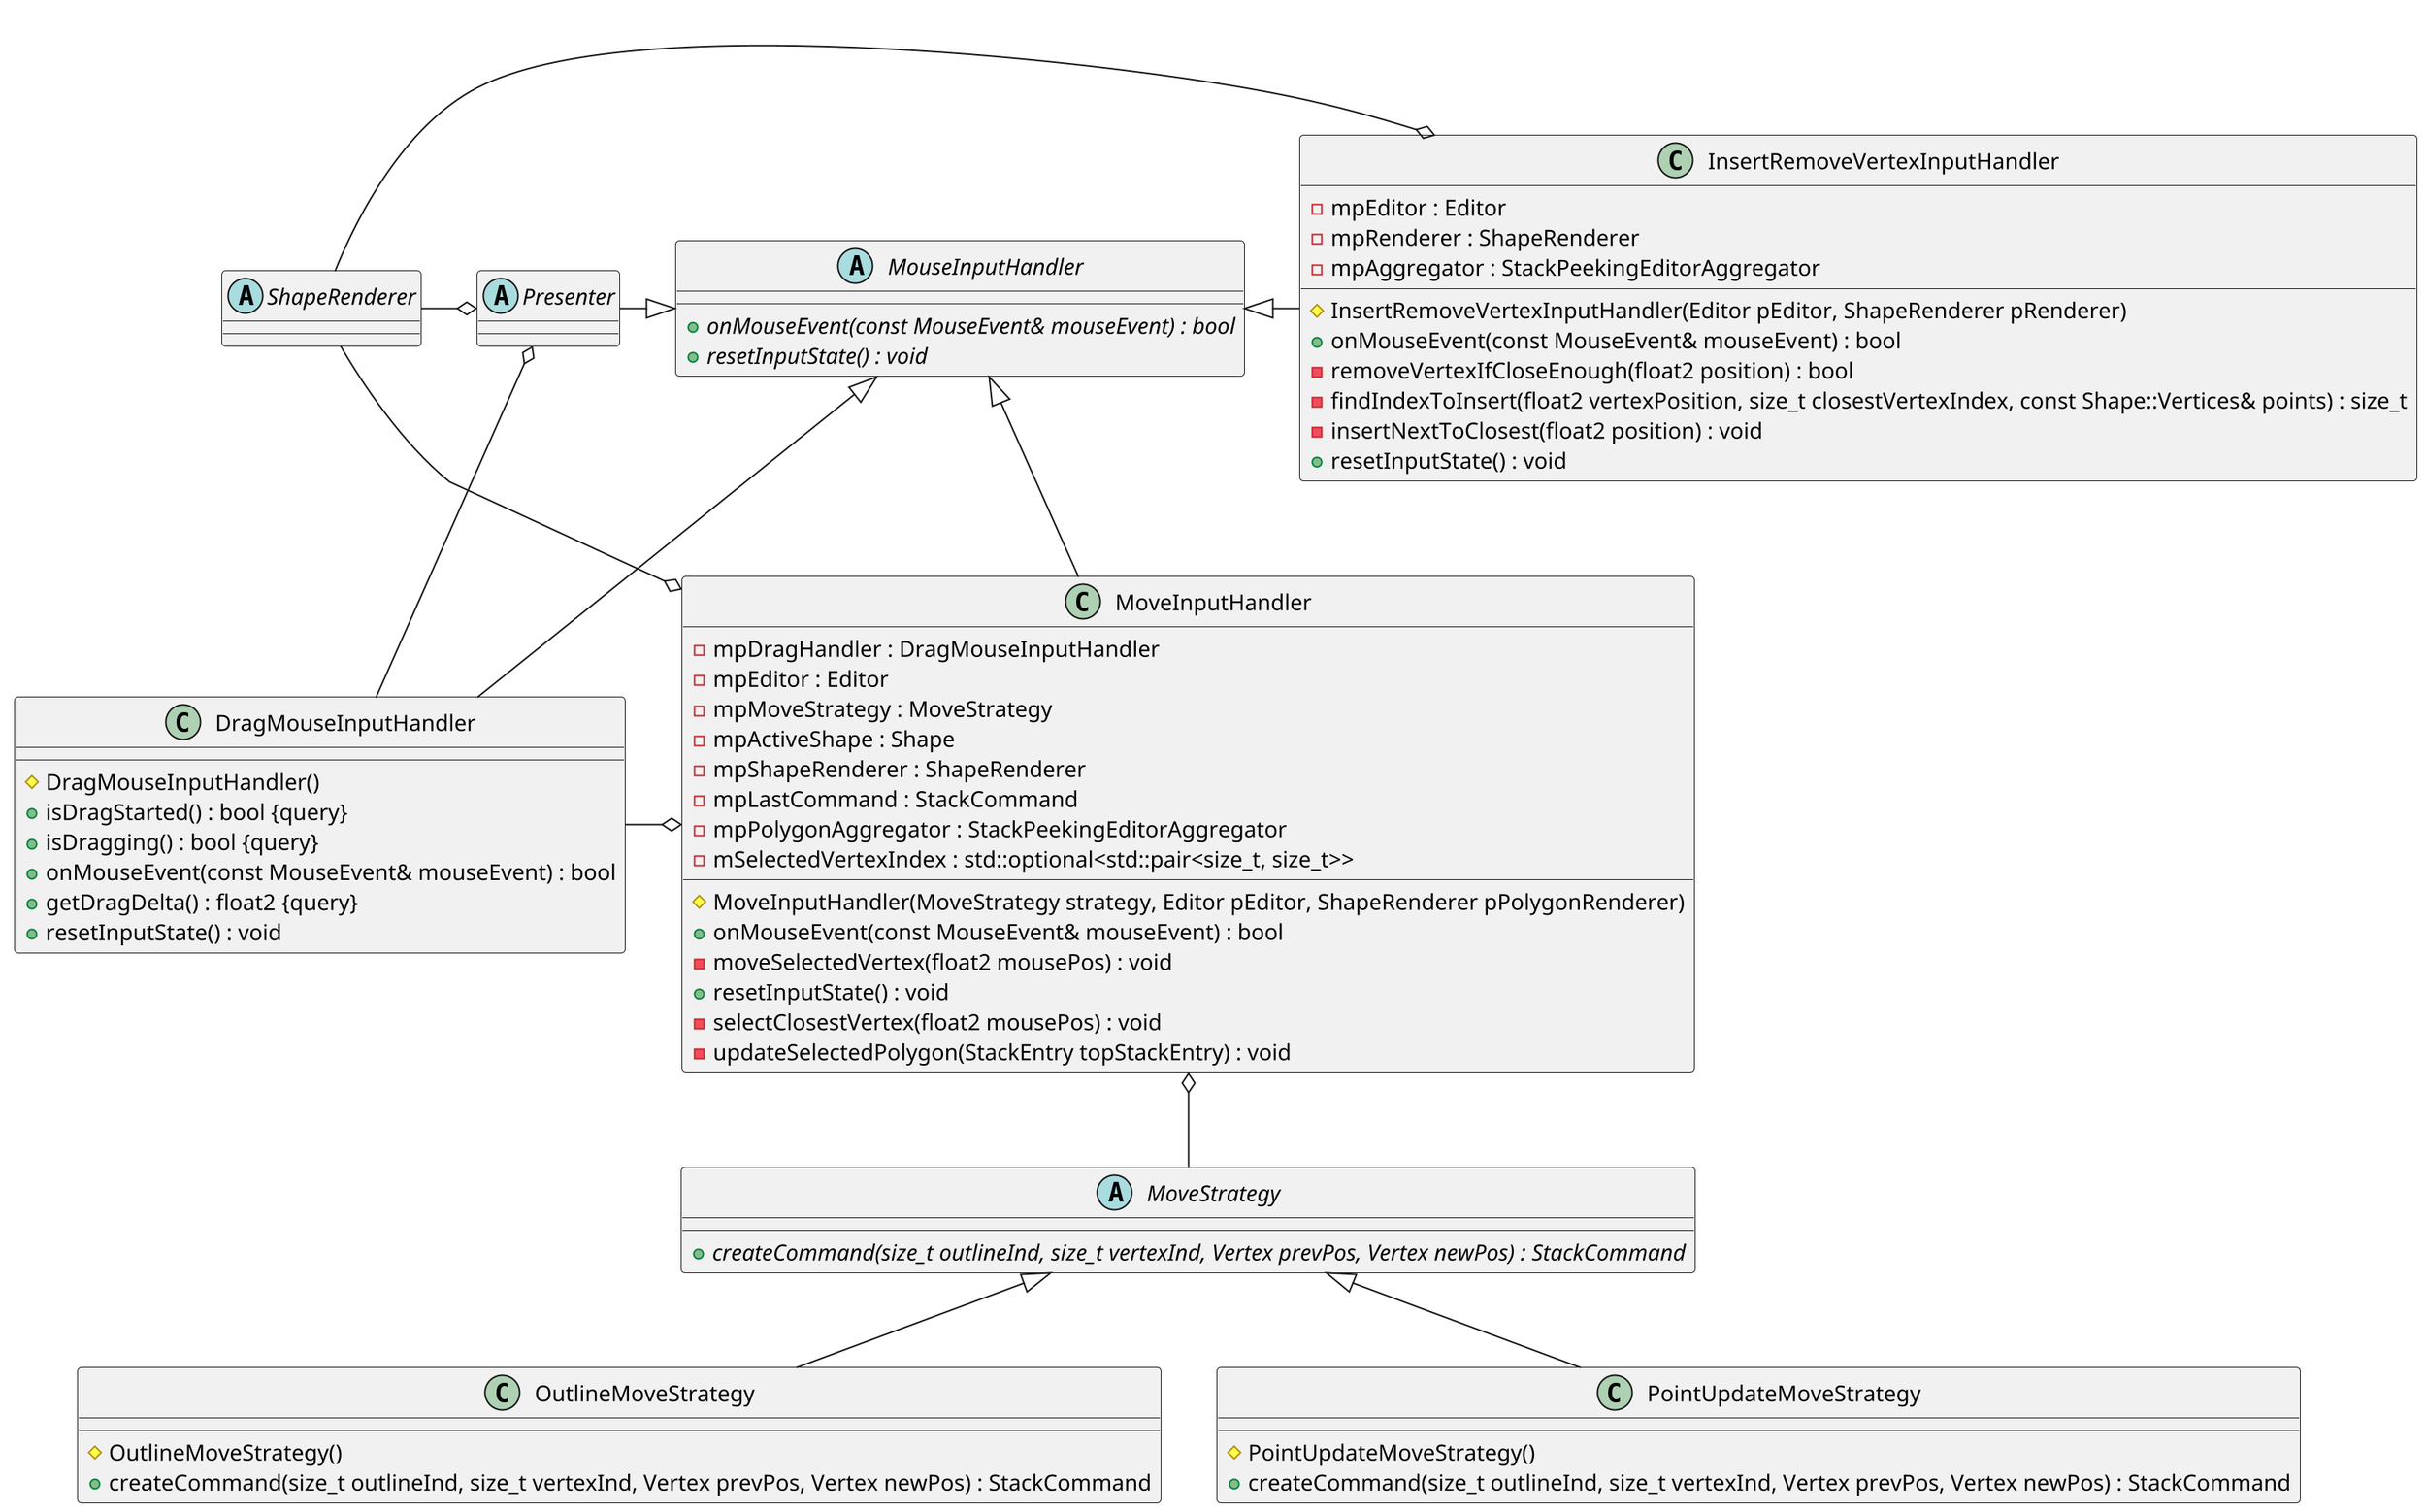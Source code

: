 @startuml

scale 2


class DragMouseInputHandler {
    #DragMouseInputHandler()
    +isDragStarted() : bool {query}
    +isDragging() : bool {query}
    +onMouseEvent(const MouseEvent& mouseEvent) : bool
    +getDragDelta() : float2 {query}
    +resetInputState() : void
}

class InsertRemoveVertexInputHandler {
    #InsertRemoveVertexInputHandler(Editor pEditor, ShapeRenderer pRenderer)
    -mpEditor : Editor
    -mpRenderer : ShapeRenderer
    -mpAggregator : StackPeekingEditorAggregator
    +onMouseEvent(const MouseEvent& mouseEvent) : bool
    -removeVertexIfCloseEnough(float2 position) : bool
    -findIndexToInsert(float2 vertexPosition, size_t closestVertexIndex, const Shape::Vertices& points) : size_t
    -insertNextToClosest(float2 position) : void
    +resetInputState() : void
}

abstract class MouseInputHandler {
    +{abstract} onMouseEvent(const MouseEvent& mouseEvent) : bool
    +{abstract} resetInputState() : void
}

class MoveInputHandler {
    #MoveInputHandler(MoveStrategy strategy, Editor pEditor, ShapeRenderer pPolygonRenderer)
    -mpDragHandler : DragMouseInputHandler
    -mpEditor : Editor
    -mpMoveStrategy : MoveStrategy
    -mpActiveShape : Shape
    -mpShapeRenderer : ShapeRenderer
    -mpLastCommand : StackCommand
    -mpPolygonAggregator : StackPeekingEditorAggregator
    +onMouseEvent(const MouseEvent& mouseEvent) : bool
    -mSelectedVertexIndex : std::optional<std::pair<size_t, size_t>>
    -moveSelectedVertex(float2 mousePos) : void
    +resetInputState() : void
    -selectClosestVertex(float2 mousePos) : void
    -updateSelectedPolygon(StackEntry topStackEntry) : void
}

abstract class MoveStrategy {
    +{abstract} createCommand(size_t outlineInd, size_t vertexInd, Vertex prevPos, Vertex newPos) : StackCommand
}

class OutlineMoveStrategy {
    #OutlineMoveStrategy()
    +createCommand(size_t outlineInd, size_t vertexInd, Vertex prevPos, Vertex newPos) : StackCommand
}

class PointUpdateMoveStrategy {
    #PointUpdateMoveStrategy()
    +createCommand(size_t outlineInd, size_t vertexInd, Vertex prevPos, Vertex newPos) : StackCommand
}

abstract class Presenter {
}

abstract class ShapeRenderer {

}

MouseInputHandler <|-- DragMouseInputHandler
MouseInputHandler <|- InsertRemoveVertexInputHandler
MouseInputHandler <|-- MoveInputHandler
Presenter -|>  MouseInputHandler
MoveStrategy <|-- OutlineMoveStrategy
MoveStrategy <|-- PointUpdateMoveStrategy


DragMouseInputHandler -o MoveInputHandler
Presenter o- DragMouseInputHandler
MoveInputHandler o-- MoveStrategy
ShapeRenderer -o InsertRemoveVertexInputHandler
ShapeRenderer --o MoveInputHandler
ShapeRenderer -o Presenter


@enduml
